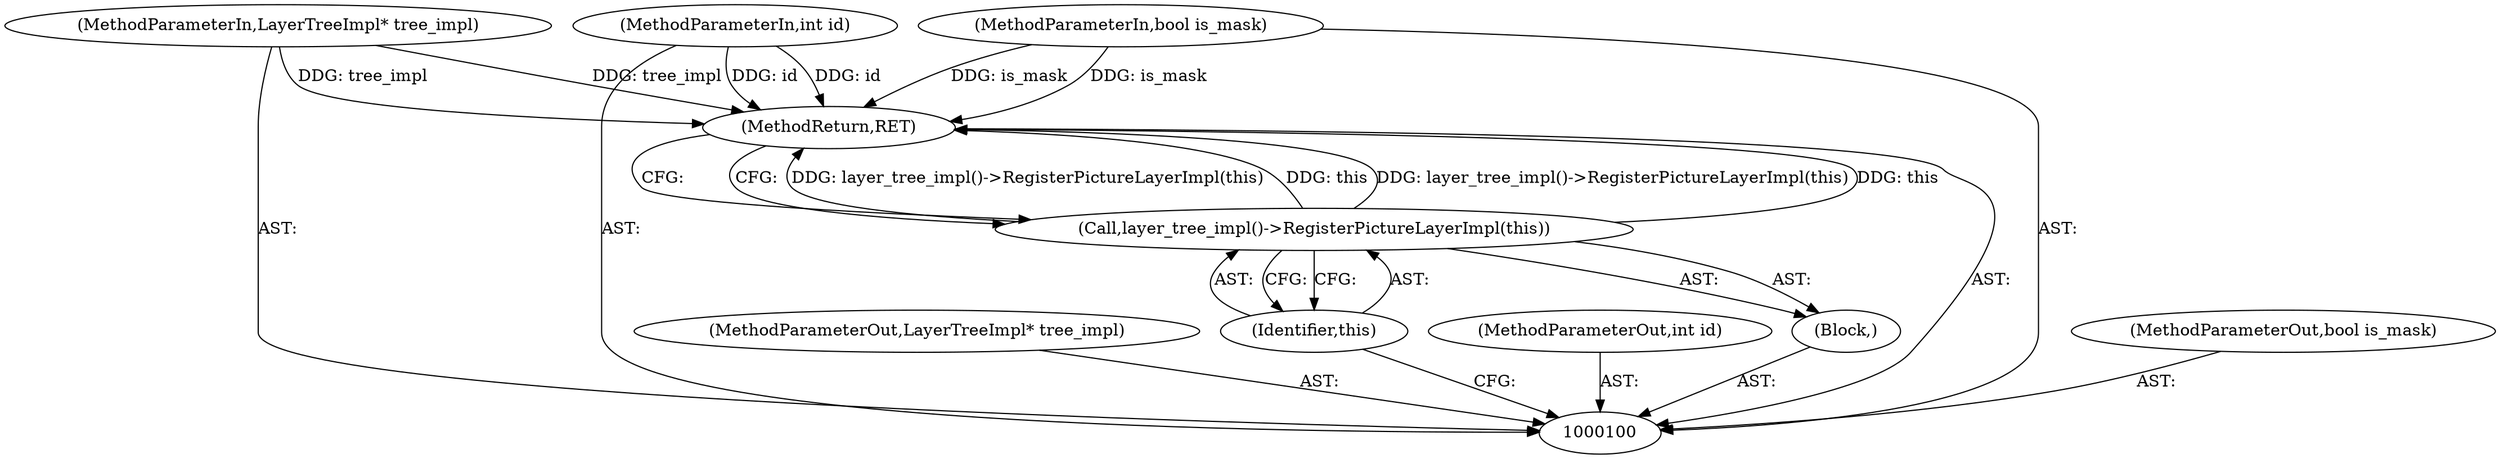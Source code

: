 digraph "0_Chrome_d193f6bb5aa5bdc05e07f314abacf7d7bc466d3d_0" {
"1000107" [label="(MethodReturn,RET)"];
"1000101" [label="(MethodParameterIn,LayerTreeImpl* tree_impl)"];
"1000118" [label="(MethodParameterOut,LayerTreeImpl* tree_impl)"];
"1000102" [label="(MethodParameterIn,int id)"];
"1000119" [label="(MethodParameterOut,int id)"];
"1000104" [label="(Block,)"];
"1000105" [label="(Call,layer_tree_impl()->RegisterPictureLayerImpl(this))"];
"1000106" [label="(Identifier,this)"];
"1000103" [label="(MethodParameterIn,bool is_mask)"];
"1000120" [label="(MethodParameterOut,bool is_mask)"];
"1000107" -> "1000100"  [label="AST: "];
"1000107" -> "1000105"  [label="CFG: "];
"1000105" -> "1000107"  [label="DDG: layer_tree_impl()->RegisterPictureLayerImpl(this)"];
"1000105" -> "1000107"  [label="DDG: this"];
"1000103" -> "1000107"  [label="DDG: is_mask"];
"1000102" -> "1000107"  [label="DDG: id"];
"1000101" -> "1000107"  [label="DDG: tree_impl"];
"1000101" -> "1000100"  [label="AST: "];
"1000101" -> "1000107"  [label="DDG: tree_impl"];
"1000118" -> "1000100"  [label="AST: "];
"1000102" -> "1000100"  [label="AST: "];
"1000102" -> "1000107"  [label="DDG: id"];
"1000119" -> "1000100"  [label="AST: "];
"1000104" -> "1000100"  [label="AST: "];
"1000105" -> "1000104"  [label="AST: "];
"1000105" -> "1000104"  [label="AST: "];
"1000105" -> "1000106"  [label="CFG: "];
"1000106" -> "1000105"  [label="AST: "];
"1000107" -> "1000105"  [label="CFG: "];
"1000105" -> "1000107"  [label="DDG: layer_tree_impl()->RegisterPictureLayerImpl(this)"];
"1000105" -> "1000107"  [label="DDG: this"];
"1000106" -> "1000105"  [label="AST: "];
"1000106" -> "1000100"  [label="CFG: "];
"1000105" -> "1000106"  [label="CFG: "];
"1000103" -> "1000100"  [label="AST: "];
"1000103" -> "1000107"  [label="DDG: is_mask"];
"1000120" -> "1000100"  [label="AST: "];
}
